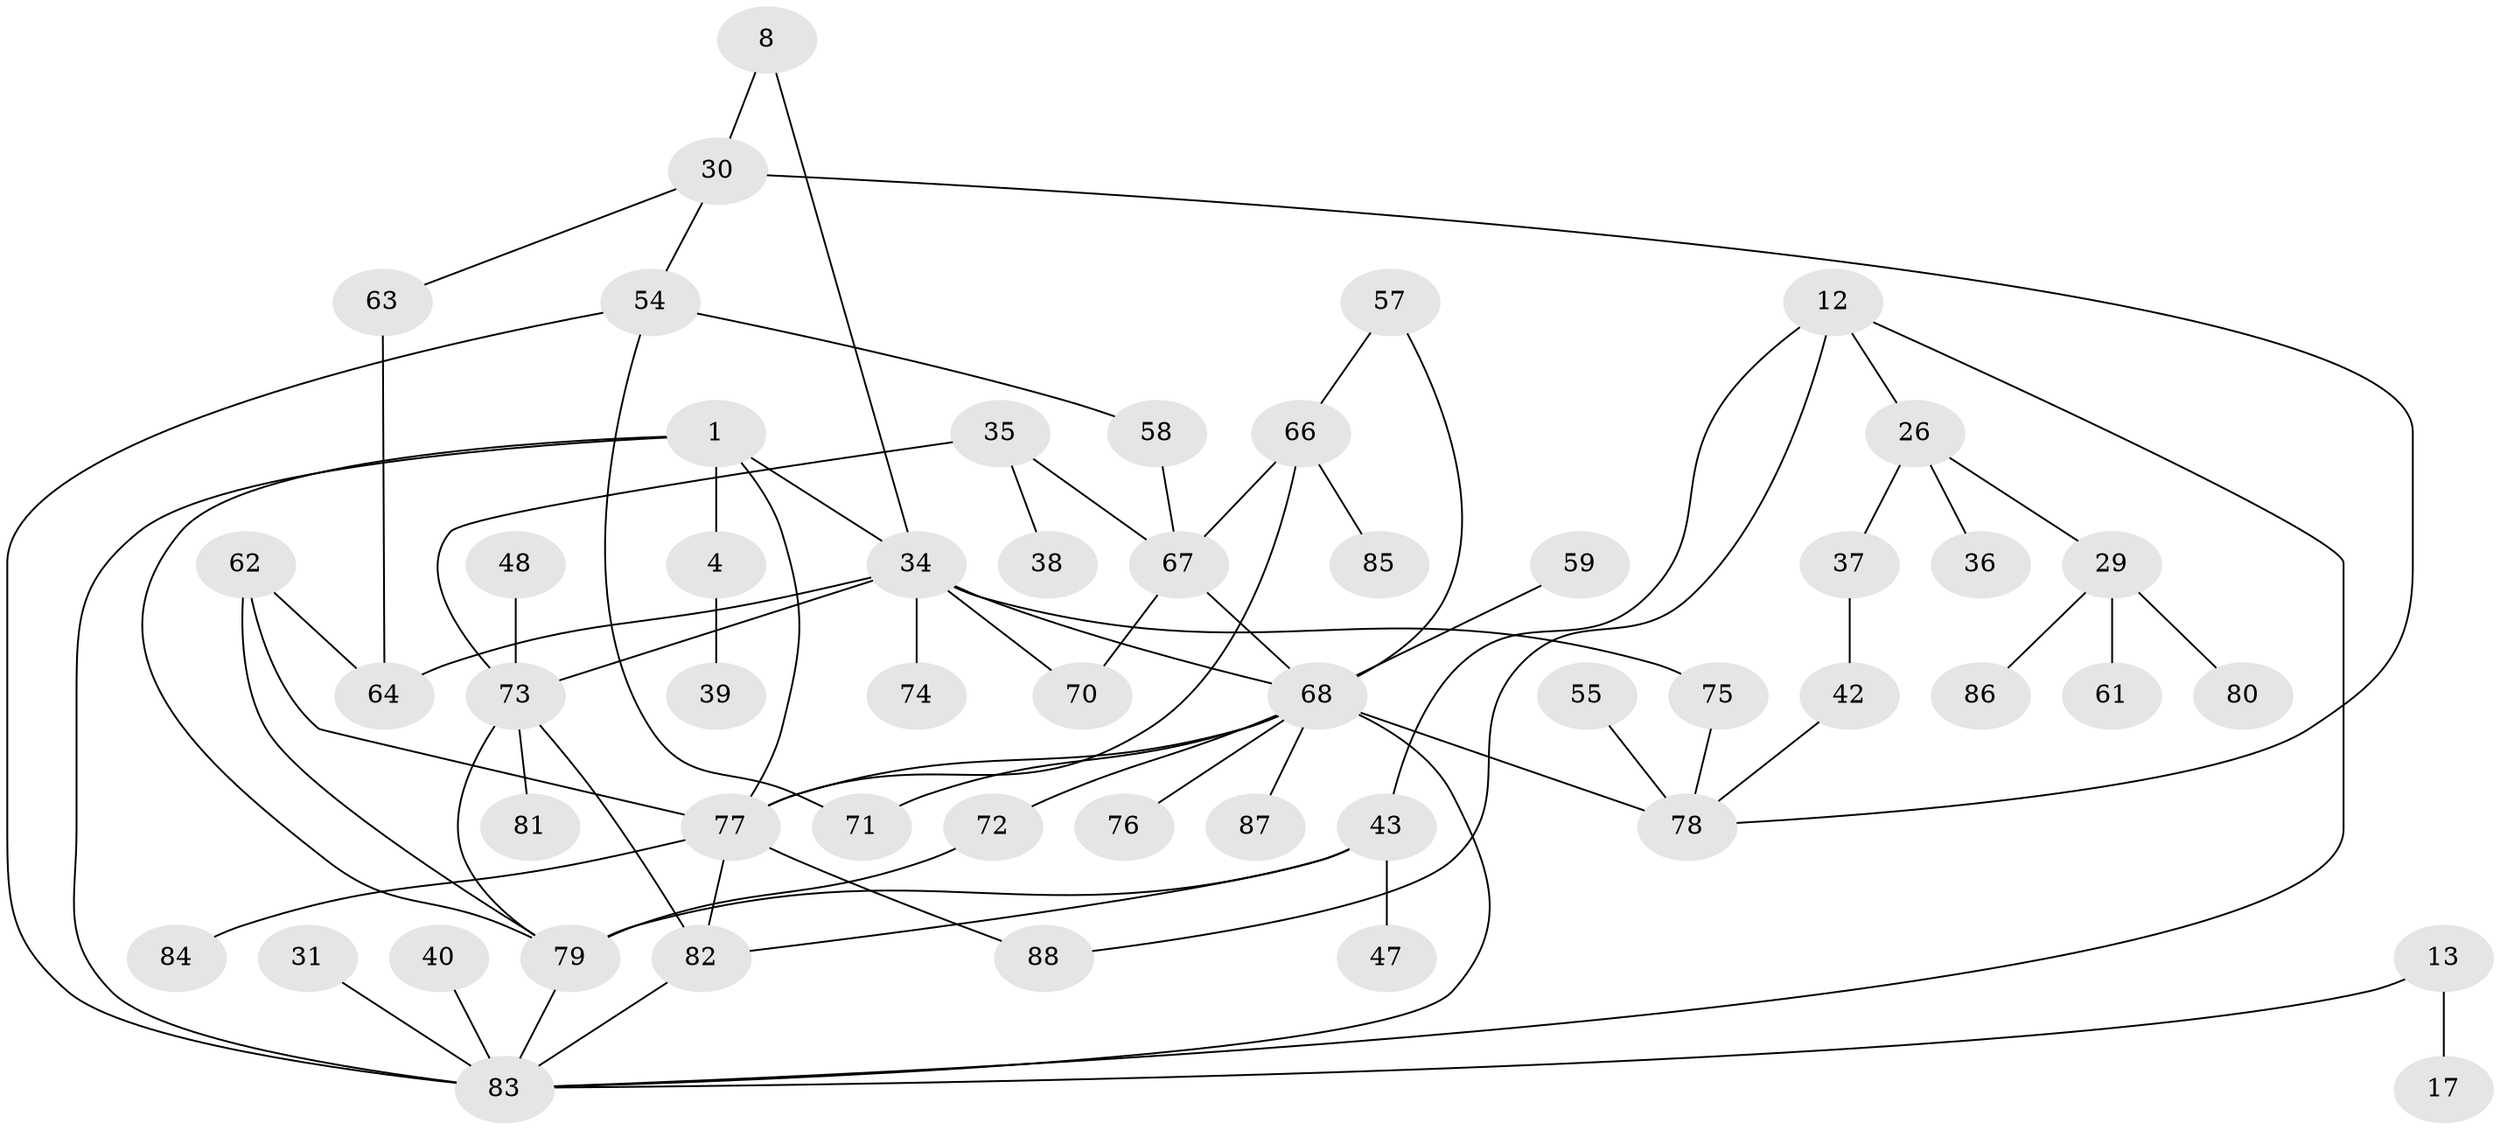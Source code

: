 // original degree distribution, {9: 0.011363636363636364, 6: 0.045454545454545456, 8: 0.011363636363636364, 2: 0.25, 3: 0.2159090909090909, 4: 0.17045454545454544, 1: 0.26136363636363635, 7: 0.011363636363636364, 5: 0.022727272727272728}
// Generated by graph-tools (version 1.1) at 2025/44/03/04/25 21:44:58]
// undirected, 52 vertices, 74 edges
graph export_dot {
graph [start="1"]
  node [color=gray90,style=filled];
  1;
  4;
  8 [super="+5"];
  12;
  13;
  17;
  26;
  29;
  30;
  31;
  34 [super="+2"];
  35 [super="+23"];
  36;
  37;
  38;
  39;
  40;
  42;
  43;
  47;
  48;
  54;
  55;
  57 [super="+45"];
  58;
  59;
  61;
  62;
  63;
  64;
  66 [super="+25"];
  67 [super="+56"];
  68 [super="+11+15+51"];
  70;
  71;
  72 [super="+52"];
  73 [super="+41+16"];
  74;
  75;
  76;
  77 [super="+6+18+65"];
  78 [super="+50"];
  79 [super="+69"];
  80;
  81;
  82 [super="+21+46"];
  83 [super="+19+24+33+53"];
  84;
  85;
  86;
  87;
  88;
  1 -- 4;
  1 -- 34 [weight=2];
  1 -- 83 [weight=4];
  1 -- 77;
  1 -- 79;
  4 -- 39;
  8 -- 34;
  8 -- 30;
  12 -- 26;
  12 -- 88;
  12 -- 43;
  12 -- 83;
  13 -- 17;
  13 -- 83;
  26 -- 29;
  26 -- 36;
  26 -- 37;
  29 -- 61;
  29 -- 80;
  29 -- 86;
  30 -- 63;
  30 -- 54;
  30 -- 78;
  31 -- 83;
  34 -- 70;
  34 -- 74;
  34 -- 75;
  34 -- 64;
  34 -- 68;
  34 -- 73 [weight=2];
  35 -- 38;
  35 -- 73 [weight=2];
  35 -- 67;
  37 -- 42;
  40 -- 83;
  42 -- 78;
  43 -- 47;
  43 -- 82;
  43 -- 79;
  48 -- 73;
  54 -- 58;
  54 -- 71;
  54 -- 83;
  55 -- 78;
  57 -- 66;
  57 -- 68;
  58 -- 67;
  59 -- 68;
  62 -- 64;
  62 -- 77;
  62 -- 79;
  63 -- 64;
  66 -- 77;
  66 -- 85;
  66 -- 67;
  67 -- 70;
  67 -- 68;
  68 -- 87;
  68 -- 78 [weight=2];
  68 -- 71;
  68 -- 76;
  68 -- 77 [weight=2];
  68 -- 83 [weight=2];
  68 -- 72;
  72 -- 79;
  73 -- 81;
  73 -- 82 [weight=2];
  73 -- 79;
  75 -- 78;
  77 -- 82;
  77 -- 88;
  77 -- 84;
  79 -- 83 [weight=2];
  82 -- 83;
}
